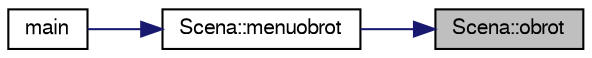 digraph "Scena::obrot"
{
 // LATEX_PDF_SIZE
  edge [fontname="FreeSans",fontsize="10",labelfontname="FreeSans",labelfontsize="10"];
  node [fontname="FreeSans",fontsize="10",shape=record];
  rankdir="RL";
  Node1 [label="Scena::obrot",height=0.2,width=0.4,color="black", fillcolor="grey75", style="filled", fontcolor="black",tooltip="Obrot lazika razem z animacja."];
  Node1 -> Node2 [dir="back",color="midnightblue",fontsize="10",style="solid",fontname="FreeSans"];
  Node2 [label="Scena::menuobrot",height=0.2,width=0.4,color="black", fillcolor="white", style="filled",URL="$a00121.html#abdbd13ab7a7efa23a23cb8b291bbad31",tooltip="Obrot AktywnegoLazika o zadany kat"];
  Node2 -> Node3 [dir="back",color="midnightblue",fontsize="10",style="solid",fontname="FreeSans"];
  Node3 [label="main",height=0.2,width=0.4,color="black", fillcolor="white", style="filled",URL="$a00077.html#ae66f6b31b5ad750f1fe042a706a4e3d4",tooltip=" "];
}
